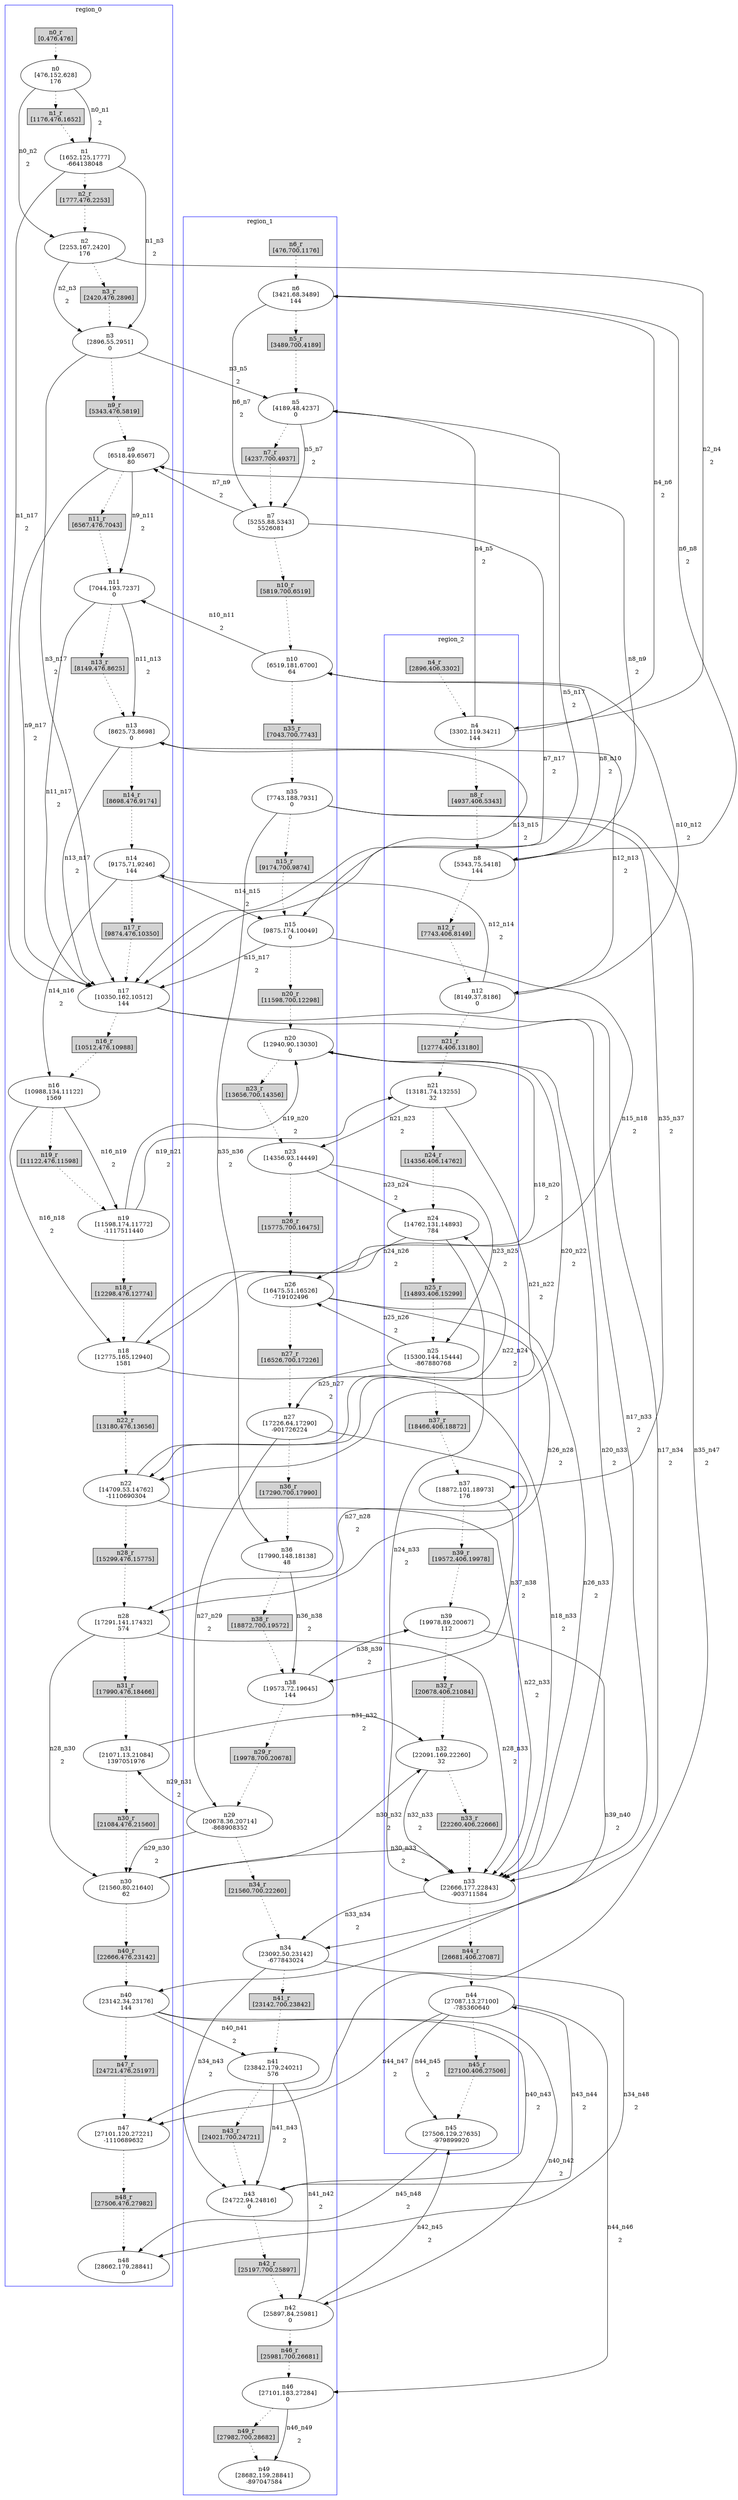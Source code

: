 //3-LSsolveMIPnSolStatus 9.
//4-SL 28841.
//5-LSsolveMIPsolveTime(double) 1800.04.
//6-reconfigurateNum(int) 50.
//7-reconfigurateTime(int) 27216.
digraph test_0 {
	size="28,40";
	subgraph cluster0 {
		stytle=filled;
		color=blue;
		label=region_0;
		n0_r [ shape = box, style = filled, label = "n0_r\n[0,476,476]" ];
		n0 [ label="n0\n[476,152,628]\n176" ];
		n0_r -> n0 [ style = dotted ];
		n1_r [ shape = box, style = filled, label = "n1_r\n[1176,476,1652]" ];
		n1 [ label="n1\n[1652,125,1777]\n-664138048" ];
		n1_r -> n1 [ style = dotted ];
		n2_r [ shape = box, style = filled, label = "n2_r\n[1777,476,2253]" ];
		n2 [ label="n2\n[2253,167,2420]\n176" ];
		n2_r -> n2 [ style = dotted ];
		n3_r [ shape = box, style = filled, label = "n3_r\n[2420,476,2896]" ];
		n3 [ label="n3\n[2896,55,2951]\n0" ];
		n3_r -> n3 [ style = dotted ];
		n9_r [ shape = box, style = filled, label = "n9_r\n[5343,476,5819]" ];
		n9 [ label="n9\n[6518,49,6567]\n80" ];
		n9_r -> n9 [ style = dotted ];
		n11_r [ shape = box, style = filled, label = "n11_r\n[6567,476,7043]" ];
		n11 [ label="n11\n[7044,193,7237]\n0" ];
		n11_r -> n11 [ style = dotted ];
		n13_r [ shape = box, style = filled, label = "n13_r\n[8149,476,8625]" ];
		n13 [ label="n13\n[8625,73,8698]\n0" ];
		n13_r -> n13 [ style = dotted ];
		n14_r [ shape = box, style = filled, label = "n14_r\n[8698,476,9174]" ];
		n14 [ label="n14\n[9175,71,9246]\n144" ];
		n14_r -> n14 [ style = dotted ];
		n17_r [ shape = box, style = filled, label = "n17_r\n[9874,476,10350]" ];
		n17 [ label="n17\n[10350,162,10512]\n144" ];
		n17_r -> n17 [ style = dotted ];
		n16_r [ shape = box, style = filled, label = "n16_r\n[10512,476,10988]" ];
		n16 [ label="n16\n[10988,134,11122]\n1569" ];
		n16_r -> n16 [ style = dotted ];
		n19_r [ shape = box, style = filled, label = "n19_r\n[11122,476,11598]" ];
		n19 [ label="n19\n[11598,174,11772]\n-1117511440" ];
		n19_r -> n19 [ style = dotted ];
		n18_r [ shape = box, style = filled, label = "n18_r\n[12298,476,12774]" ];
		n18 [ label="n18\n[12775,165,12940]\n1581" ];
		n18_r -> n18 [ style = dotted ];
		n22_r [ shape = box, style = filled, label = "n22_r\n[13180,476,13656]" ];
		n22 [ label="n22\n[14709,53,14762]\n-1110690304" ];
		n22_r -> n22 [ style = dotted ];
		n28_r [ shape = box, style = filled, label = "n28_r\n[15299,476,15775]" ];
		n28 [ label="n28\n[17291,141,17432]\n574" ];
		n28_r -> n28 [ style = dotted ];
		n31_r [ shape = box, style = filled, label = "n31_r\n[17990,476,18466]" ];
		n31 [ label="n31\n[21071,13,21084]\n1397051976" ];
		n31_r -> n31 [ style = dotted ];
		n30_r [ shape = box, style = filled, label = "n30_r\n[21084,476,21560]" ];
		n30 [ label="n30\n[21560,80,21640]\n62" ];
		n30_r -> n30 [ style = dotted ];
		n40_r [ shape = box, style = filled, label = "n40_r\n[22666,476,23142]" ];
		n40 [ label="n40\n[23142,34,23176]\n144" ];
		n40_r -> n40 [ style = dotted ];
		n47_r [ shape = box, style = filled, label = "n47_r\n[24721,476,25197]" ];
		n47 [ label="n47\n[27101,120,27221]\n-1110689632" ];
		n47_r -> n47 [ style = dotted ];
		n48_r [ shape = box, style = filled, label = "n48_r\n[27506,476,27982]" ];
		n48 [ label="n48\n[28662,179,28841]\n0" ];
		n48_r -> n48 [ style = dotted ];
		n0 -> n1_r [ style = dotted ];
		n1 -> n2_r [ style = dotted ];
		n2 -> n3_r [ style = dotted ];
		n3 -> n9_r [ style = dotted ];
		n9 -> n11_r [ style = dotted ];
		n11 -> n13_r [ style = dotted ];
		n13 -> n14_r [ style = dotted ];
		n14 -> n17_r [ style = dotted ];
		n17 -> n16_r [ style = dotted ];
		n16 -> n19_r [ style = dotted ];
		n19 -> n18_r [ style = dotted ];
		n18 -> n22_r [ style = dotted ];
		n22 -> n28_r [ style = dotted ];
		n28 -> n31_r [ style = dotted ];
		n31 -> n30_r [ style = dotted ];
		n30 -> n40_r [ style = dotted ];
		n40 -> n47_r [ style = dotted ];
		n47 -> n48_r [ style = dotted ];
	}
	subgraph cluster1 {
		stytle=filled;
		color=blue;
		label=region_1;
		n6_r [ shape = box, style = filled, label = "n6_r\n[476,700,1176]" ];
		n6 [ label="n6\n[3421,68,3489]\n144" ];
		n6_r -> n6 [ style = dotted ];
		n5_r [ shape = box, style = filled, label = "n5_r\n[3489,700,4189]" ];
		n5 [ label="n5\n[4189,48,4237]\n0" ];
		n5_r -> n5 [ style = dotted ];
		n7_r [ shape = box, style = filled, label = "n7_r\n[4237,700,4937]" ];
		n7 [ label="n7\n[5255,88,5343]\n5526081" ];
		n7_r -> n7 [ style = dotted ];
		n10_r [ shape = box, style = filled, label = "n10_r\n[5819,700,6519]" ];
		n10 [ label="n10\n[6519,181,6700]\n64" ];
		n10_r -> n10 [ style = dotted ];
		n35_r [ shape = box, style = filled, label = "n35_r\n[7043,700,7743]" ];
		n35 [ label="n35\n[7743,188,7931]\n0" ];
		n35_r -> n35 [ style = dotted ];
		n15_r [ shape = box, style = filled, label = "n15_r\n[9174,700,9874]" ];
		n15 [ label="n15\n[9875,174,10049]\n0" ];
		n15_r -> n15 [ style = dotted ];
		n20_r [ shape = box, style = filled, label = "n20_r\n[11598,700,12298]" ];
		n20 [ label="n20\n[12940,90,13030]\n0" ];
		n20_r -> n20 [ style = dotted ];
		n23_r [ shape = box, style = filled, label = "n23_r\n[13656,700,14356]" ];
		n23 [ label="n23\n[14356,93,14449]\n0" ];
		n23_r -> n23 [ style = dotted ];
		n26_r [ shape = box, style = filled, label = "n26_r\n[15775,700,16475]" ];
		n26 [ label="n26\n[16475,51,16526]\n-719102496" ];
		n26_r -> n26 [ style = dotted ];
		n27_r [ shape = box, style = filled, label = "n27_r\n[16526,700,17226]" ];
		n27 [ label="n27\n[17226,64,17290]\n-901726224" ];
		n27_r -> n27 [ style = dotted ];
		n36_r [ shape = box, style = filled, label = "n36_r\n[17290,700,17990]" ];
		n36 [ label="n36\n[17990,148,18138]\n48" ];
		n36_r -> n36 [ style = dotted ];
		n38_r [ shape = box, style = filled, label = "n38_r\n[18872,700,19572]" ];
		n38 [ label="n38\n[19573,72,19645]\n144" ];
		n38_r -> n38 [ style = dotted ];
		n29_r [ shape = box, style = filled, label = "n29_r\n[19978,700,20678]" ];
		n29 [ label="n29\n[20678,36,20714]\n-868908352" ];
		n29_r -> n29 [ style = dotted ];
		n34_r [ shape = box, style = filled, label = "n34_r\n[21560,700,22260]" ];
		n34 [ label="n34\n[23092,50,23142]\n-677843024" ];
		n34_r -> n34 [ style = dotted ];
		n41_r [ shape = box, style = filled, label = "n41_r\n[23142,700,23842]" ];
		n41 [ label="n41\n[23842,179,24021]\n576" ];
		n41_r -> n41 [ style = dotted ];
		n43_r [ shape = box, style = filled, label = "n43_r\n[24021,700,24721]" ];
		n43 [ label="n43\n[24722,94,24816]\n0" ];
		n43_r -> n43 [ style = dotted ];
		n42_r [ shape = box, style = filled, label = "n42_r\n[25197,700,25897]" ];
		n42 [ label="n42\n[25897,84,25981]\n0" ];
		n42_r -> n42 [ style = dotted ];
		n46_r [ shape = box, style = filled, label = "n46_r\n[25981,700,26681]" ];
		n46 [ label="n46\n[27101,183,27284]\n0" ];
		n46_r -> n46 [ style = dotted ];
		n49_r [ shape = box, style = filled, label = "n49_r\n[27982,700,28682]" ];
		n49 [ label="n49\n[28682,159,28841]\n-897047584" ];
		n49_r -> n49 [ style = dotted ];
		n6 -> n5_r [ style = dotted ];
		n5 -> n7_r [ style = dotted ];
		n7 -> n10_r [ style = dotted ];
		n10 -> n35_r [ style = dotted ];
		n35 -> n15_r [ style = dotted ];
		n15 -> n20_r [ style = dotted ];
		n20 -> n23_r [ style = dotted ];
		n23 -> n26_r [ style = dotted ];
		n26 -> n27_r [ style = dotted ];
		n27 -> n36_r [ style = dotted ];
		n36 -> n38_r [ style = dotted ];
		n38 -> n29_r [ style = dotted ];
		n29 -> n34_r [ style = dotted ];
		n34 -> n41_r [ style = dotted ];
		n41 -> n43_r [ style = dotted ];
		n43 -> n42_r [ style = dotted ];
		n42 -> n46_r [ style = dotted ];
		n46 -> n49_r [ style = dotted ];
	}
	subgraph cluster2 {
		stytle=filled;
		color=blue;
		label=region_2;
		n4_r [ shape = box, style = filled, label = "n4_r\n[2896,406,3302]" ];
		n4 [ label="n4\n[3302,119,3421]\n144" ];
		n4_r -> n4 [ style = dotted ];
		n8_r [ shape = box, style = filled, label = "n8_r\n[4937,406,5343]" ];
		n8 [ label="n8\n[5343,75,5418]\n144" ];
		n8_r -> n8 [ style = dotted ];
		n12_r [ shape = box, style = filled, label = "n12_r\n[7743,406,8149]" ];
		n12 [ label="n12\n[8149,37,8186]\n0" ];
		n12_r -> n12 [ style = dotted ];
		n21_r [ shape = box, style = filled, label = "n21_r\n[12774,406,13180]" ];
		n21 [ label="n21\n[13181,74,13255]\n32" ];
		n21_r -> n21 [ style = dotted ];
		n24_r [ shape = box, style = filled, label = "n24_r\n[14356,406,14762]" ];
		n24 [ label="n24\n[14762,131,14893]\n784" ];
		n24_r -> n24 [ style = dotted ];
		n25_r [ shape = box, style = filled, label = "n25_r\n[14893,406,15299]" ];
		n25 [ label="n25\n[15300,144,15444]\n-867880768" ];
		n25_r -> n25 [ style = dotted ];
		n37_r [ shape = box, style = filled, label = "n37_r\n[18466,406,18872]" ];
		n37 [ label="n37\n[18872,101,18973]\n176" ];
		n37_r -> n37 [ style = dotted ];
		n39_r [ shape = box, style = filled, label = "n39_r\n[19572,406,19978]" ];
		n39 [ label="n39\n[19978,89,20067]\n112" ];
		n39_r -> n39 [ style = dotted ];
		n32_r [ shape = box, style = filled, label = "n32_r\n[20678,406,21084]" ];
		n32 [ label="n32\n[22091,169,22260]\n32" ];
		n32_r -> n32 [ style = dotted ];
		n33_r [ shape = box, style = filled, label = "n33_r\n[22260,406,22666]" ];
		n33 [ label="n33\n[22666,177,22843]\n-903711584" ];
		n33_r -> n33 [ style = dotted ];
		n44_r [ shape = box, style = filled, label = "n44_r\n[26681,406,27087]" ];
		n44 [ label="n44\n[27087,13,27100]\n-785360640" ];
		n44_r -> n44 [ style = dotted ];
		n45_r [ shape = box, style = filled, label = "n45_r\n[27100,406,27506]" ];
		n45 [ label="n45\n[27506,129,27635]\n-979899920" ];
		n45_r -> n45 [ style = dotted ];
		n4 -> n8_r [ style = dotted ];
		n8 -> n12_r [ style = dotted ];
		n12 -> n21_r [ style = dotted ];
		n21 -> n24_r [ style = dotted ];
		n24 -> n25_r [ style = dotted ];
		n25 -> n37_r [ style = dotted ];
		n37 -> n39_r [ style = dotted ];
		n39 -> n32_r [ style = dotted ];
		n32 -> n33_r [ style = dotted ];
		n33 -> n44_r [ style = dotted ];
		n44 -> n45_r [ style = dotted ];
	}
	n0 -> n1 [ label="n0_n1\n2" ];
	n0 -> n2 [ label="n0_n2\n2" ];
	n1 -> n3 [ label="n1_n3\n2" ];
	n1 -> n17 [ label="n1_n17\n2" ];
	n2 -> n3 [ label="n2_n3\n2" ];
	n2 -> n4 [ label="n2_n4\n2" ];
	n3 -> n5 [ label="n3_n5\n2" ];
	n3 -> n17 [ label="n3_n17\n2" ];
	n17 -> n33 [ label="n17_n33\n2" ];
	n17 -> n34 [ label="n17_n34\n2" ];
	n4 -> n5 [ label="n4_n5\n2" ];
	n4 -> n6 [ label="n4_n6\n2" ];
	n5 -> n7 [ label="n5_n7\n2" ];
	n5 -> n17 [ label="n5_n17\n2" ];
	n6 -> n7 [ label="n6_n7\n2" ];
	n6 -> n8 [ label="n6_n8\n2" ];
	n7 -> n9 [ label="n7_n9\n2" ];
	n7 -> n17 [ label="n7_n17\n2" ];
	n8 -> n9 [ label="n8_n9\n2" ];
	n8 -> n10 [ label="n8_n10\n2" ];
	n9 -> n11 [ label="n9_n11\n2" ];
	n9 -> n17 [ label="n9_n17\n2" ];
	n10 -> n11 [ label="n10_n11\n2" ];
	n10 -> n12 [ label="n10_n12\n2" ];
	n11 -> n13 [ label="n11_n13\n2" ];
	n11 -> n17 [ label="n11_n17\n2" ];
	n12 -> n13 [ label="n12_n13\n2" ];
	n12 -> n14 [ label="n12_n14\n2" ];
	n13 -> n15 [ label="n13_n15\n2" ];
	n13 -> n17 [ label="n13_n17\n2" ];
	n14 -> n15 [ label="n14_n15\n2" ];
	n14 -> n16 [ label="n14_n16\n2" ];
	n15 -> n17 [ label="n15_n17\n2" ];
	n15 -> n18 [ label="n15_n18\n2" ];
	n16 -> n18 [ label="n16_n18\n2" ];
	n16 -> n19 [ label="n16_n19\n2" ];
	n18 -> n20 [ label="n18_n20\n2" ];
	n18 -> n33 [ label="n18_n33\n2" ];
	n19 -> n20 [ label="n19_n20\n2" ];
	n19 -> n21 [ label="n19_n21\n2" ];
	n33 -> n34 [ label="n33_n34\n2" ];
	n34 -> n43 [ label="n34_n43\n2" ];
	n34 -> n48 [ label="n34_n48\n2" ];
	n20 -> n22 [ label="n20_n22\n2" ];
	n20 -> n33 [ label="n20_n33\n2" ];
	n21 -> n22 [ label="n21_n22\n2" ];
	n21 -> n23 [ label="n21_n23\n2" ];
	n22 -> n24 [ label="n22_n24\n2" ];
	n22 -> n33 [ label="n22_n33\n2" ];
	n23 -> n24 [ label="n23_n24\n2" ];
	n23 -> n25 [ label="n23_n25\n2" ];
	n24 -> n26 [ label="n24_n26\n2" ];
	n24 -> n33 [ label="n24_n33\n2" ];
	n25 -> n26 [ label="n25_n26\n2" ];
	n25 -> n27 [ label="n25_n27\n2" ];
	n26 -> n28 [ label="n26_n28\n2" ];
	n26 -> n33 [ label="n26_n33\n2" ];
	n27 -> n28 [ label="n27_n28\n2" ];
	n27 -> n29 [ label="n27_n29\n2" ];
	n28 -> n30 [ label="n28_n30\n2" ];
	n28 -> n33 [ label="n28_n33\n2" ];
	n29 -> n30 [ label="n29_n30\n2" ];
	n29 -> n31 [ label="n29_n31\n2" ];
	n30 -> n32 [ label="n30_n32\n2" ];
	n30 -> n33 [ label="n30_n33\n2" ];
	n31 -> n32 [ label="n31_n32\n2" ];
	n32 -> n33 [ label="n32_n33\n2" ];
	n43 -> n44 [ label="n43_n44\n2" ];
	n35 -> n36 [ label="n35_n36\n2" ];
	n35 -> n37 [ label="n35_n37\n2" ];
	n35 -> n47 [ label="n35_n47\n2" ];
	n36 -> n38 [ label="n36_n38\n2" ];
	n37 -> n38 [ label="n37_n38\n2" ];
	n38 -> n39 [ label="n38_n39\n2" ];
	n39 -> n40 [ label="n39_n40\n2" ];
	n40 -> n41 [ label="n40_n41\n2" ];
	n40 -> n42 [ label="n40_n42\n2" ];
	n40 -> n43 [ label="n40_n43\n2" ];
	n41 -> n42 [ label="n41_n42\n2" ];
	n41 -> n43 [ label="n41_n43\n2" ];
	n42 -> n45 [ label="n42_n45\n2" ];
	n45 -> n48 [ label="n45_n48\n2" ];
	n44 -> n45 [ label="n44_n45\n2" ];
	n44 -> n46 [ label="n44_n46\n2" ];
	n44 -> n47 [ label="n44_n47\n2" ];
	n46 -> n49 [ label="n46_n49\n2" ];
}
